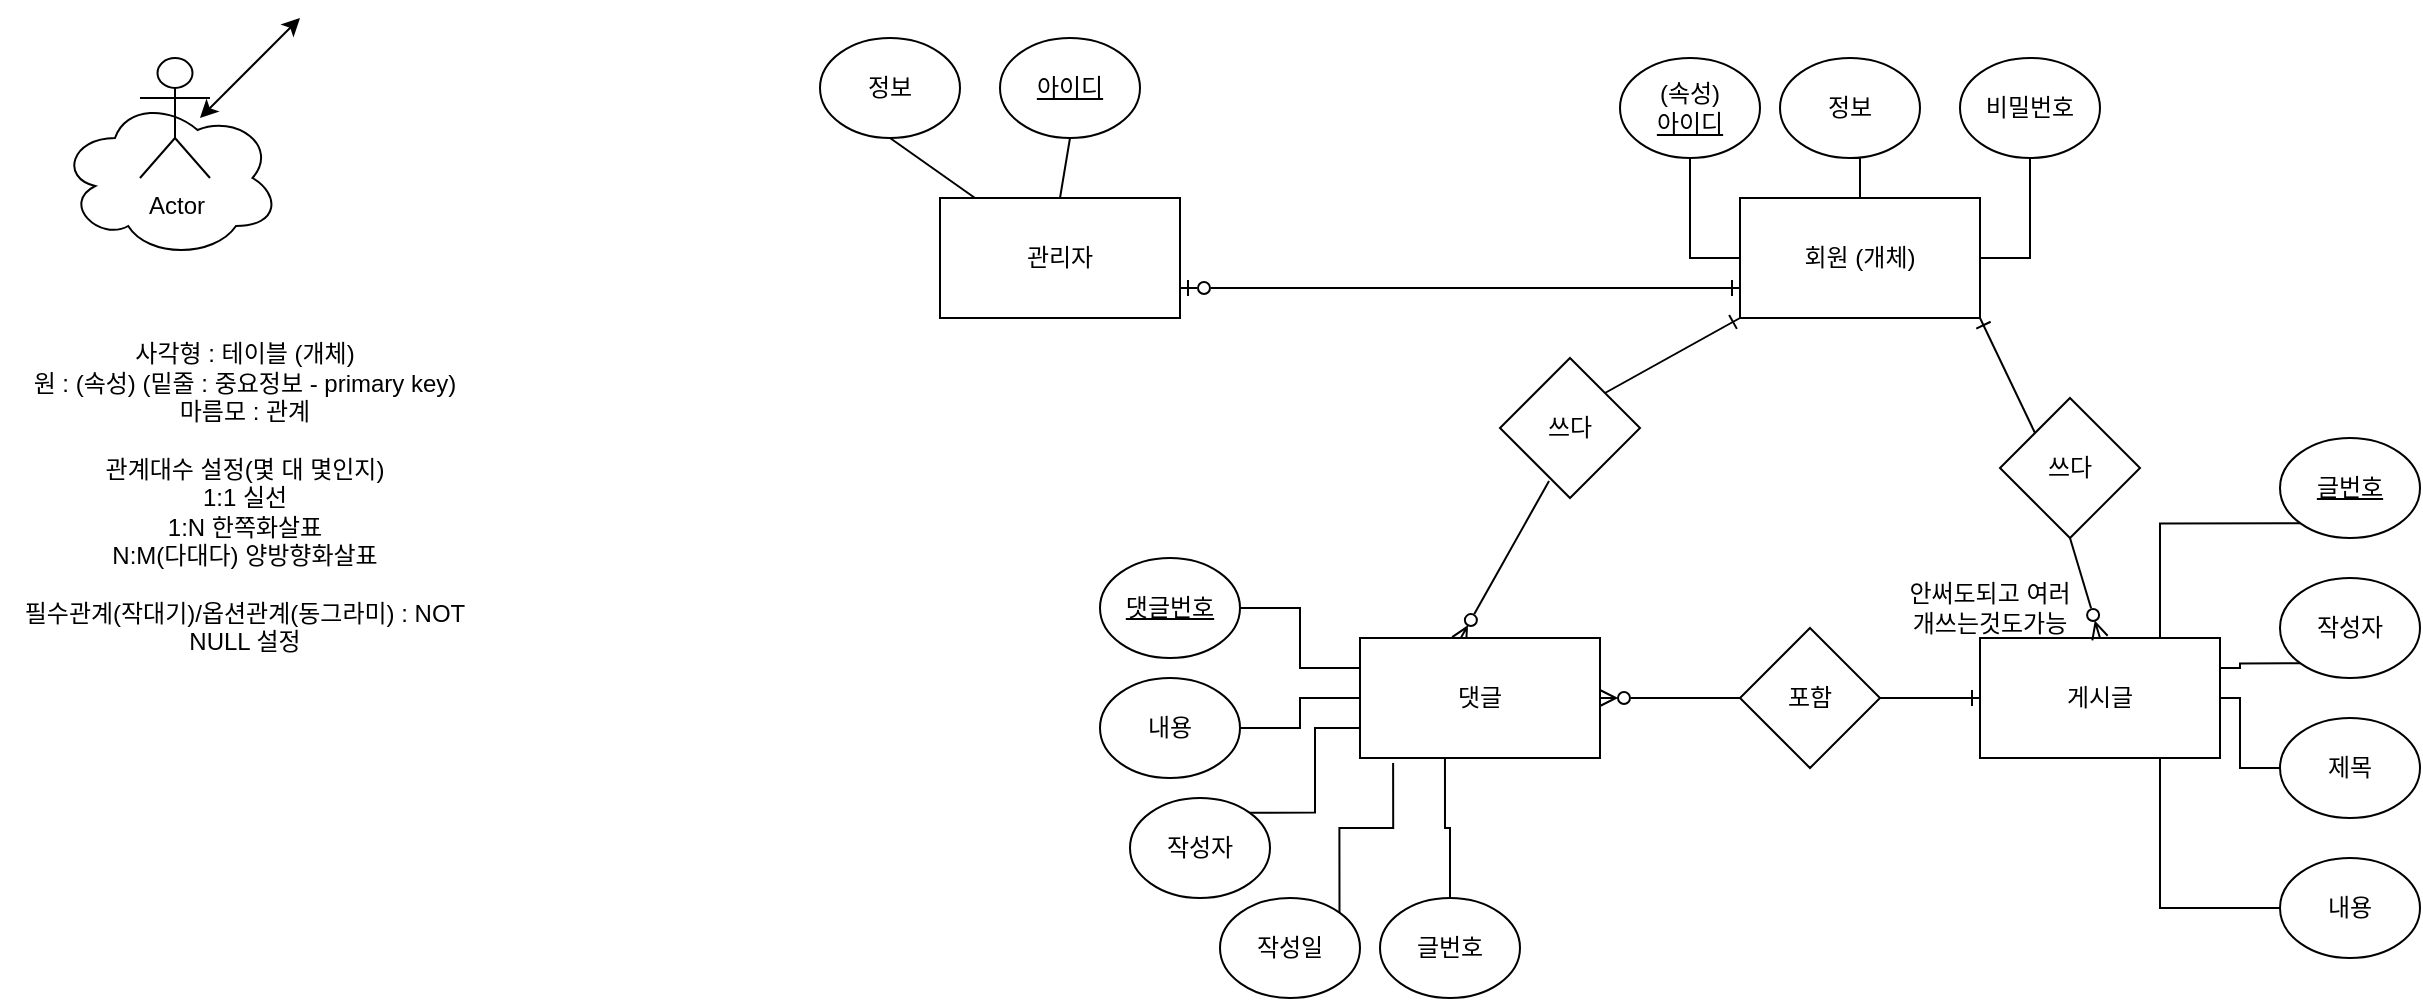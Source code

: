 <mxfile version="17.5.0" type="device"><diagram id="R2lEEEUBdFMjLlhIrx00" name="Page-1"><mxGraphModel dx="1796" dy="517" grid="1" gridSize="10" guides="1" tooltips="1" connect="1" arrows="1" fold="1" page="1" pageScale="1" pageWidth="850" pageHeight="1100" math="0" shadow="0" extFonts="Permanent Marker^https://fonts.googleapis.com/css?family=Permanent+Marker"><root><mxCell id="0"/><mxCell id="1" parent="0"/><mxCell id="eOmD691sqNt9YgCJaUar-1" value="" style="ellipse;shape=cloud;whiteSpace=wrap;html=1;" vertex="1" parent="1"><mxGeometry x="-360" y="50" width="110" height="80" as="geometry"/></mxCell><mxCell id="eOmD691sqNt9YgCJaUar-2" value="Actor" style="shape=umlActor;verticalLabelPosition=bottom;verticalAlign=top;html=1;outlineConnect=0;" vertex="1" parent="1"><mxGeometry x="-320" y="30" width="35" height="60" as="geometry"/></mxCell><mxCell id="eOmD691sqNt9YgCJaUar-3" value="" style="endArrow=classic;startArrow=classic;html=1;rounded=0;" edge="1" parent="1"><mxGeometry width="50" height="50" relative="1" as="geometry"><mxPoint x="-290" y="60" as="sourcePoint"/><mxPoint x="-240" y="10" as="targetPoint"/></mxGeometry></mxCell><mxCell id="eOmD691sqNt9YgCJaUar-4" value="회원 (개체)" style="rounded=0;whiteSpace=wrap;html=1;" vertex="1" parent="1"><mxGeometry x="480" y="100" width="120" height="60" as="geometry"/></mxCell><mxCell id="eOmD691sqNt9YgCJaUar-45" style="rounded=0;orthogonalLoop=1;jettySize=auto;html=1;exitX=0.35;exitY=0.879;exitDx=0;exitDy=0;entryX=0.413;entryY=0.025;entryDx=0;entryDy=0;entryPerimeter=0;startArrow=none;startFill=0;endArrow=ERzeroToMany;endFill=0;exitPerimeter=0;" edge="1" parent="1" source="eOmD691sqNt9YgCJaUar-5" target="eOmD691sqNt9YgCJaUar-7"><mxGeometry relative="1" as="geometry"/></mxCell><mxCell id="eOmD691sqNt9YgCJaUar-46" style="rounded=0;orthogonalLoop=1;jettySize=auto;html=1;exitX=1;exitY=0;exitDx=0;exitDy=0;entryX=0;entryY=1;entryDx=0;entryDy=0;startArrow=none;startFill=0;endArrow=ERone;endFill=0;strokeColor=default;" edge="1" parent="1" source="eOmD691sqNt9YgCJaUar-5" target="eOmD691sqNt9YgCJaUar-4"><mxGeometry relative="1" as="geometry"/></mxCell><mxCell id="eOmD691sqNt9YgCJaUar-5" value="쓰다" style="rhombus;whiteSpace=wrap;html=1;" vertex="1" parent="1"><mxGeometry x="360" y="180" width="70" height="70" as="geometry"/></mxCell><mxCell id="eOmD691sqNt9YgCJaUar-6" value="게시글" style="rounded=0;whiteSpace=wrap;html=1;" vertex="1" parent="1"><mxGeometry x="600" y="320" width="120" height="60" as="geometry"/></mxCell><mxCell id="eOmD691sqNt9YgCJaUar-7" value="댓글" style="rounded=0;whiteSpace=wrap;html=1;" vertex="1" parent="1"><mxGeometry x="290" y="320" width="120" height="60" as="geometry"/></mxCell><mxCell id="eOmD691sqNt9YgCJaUar-8" value="사각형 : 테이블 (개체)&lt;br&gt;원 : (속성) (밑줄 : 중요정보 - primary key)&lt;br&gt;마름모 : 관계&lt;br&gt;&lt;br&gt;관계대수 설정(몇 대 몇인지)&lt;br&gt;1:1 실선&lt;br&gt;1:N 한쪽화살표&lt;br&gt;N:M(다대다) 양방향화살표&lt;br&gt;&lt;br&gt;필수관계(작대기)/옵션관계(동그라미) : NOT NULL 설정" style="text;html=1;strokeColor=none;fillColor=none;align=center;verticalAlign=middle;whiteSpace=wrap;rounded=0;" vertex="1" parent="1"><mxGeometry x="-390" y="160" width="245" height="180" as="geometry"/></mxCell><mxCell id="eOmD691sqNt9YgCJaUar-16" style="edgeStyle=orthogonalEdgeStyle;rounded=0;orthogonalLoop=1;jettySize=auto;html=1;exitX=0.5;exitY=1;exitDx=0;exitDy=0;entryX=0;entryY=0.5;entryDx=0;entryDy=0;endArrow=none;endFill=0;" edge="1" parent="1" source="eOmD691sqNt9YgCJaUar-10" target="eOmD691sqNt9YgCJaUar-4"><mxGeometry relative="1" as="geometry"/></mxCell><mxCell id="eOmD691sqNt9YgCJaUar-10" value="(속성)&lt;br&gt;&lt;u&gt;아이디&lt;/u&gt;" style="ellipse;whiteSpace=wrap;html=1;" vertex="1" parent="1"><mxGeometry x="420" y="30" width="70" height="50" as="geometry"/></mxCell><mxCell id="eOmD691sqNt9YgCJaUar-14" style="edgeStyle=orthogonalEdgeStyle;rounded=0;orthogonalLoop=1;jettySize=auto;html=1;exitX=0.5;exitY=1;exitDx=0;exitDy=0;entryX=0.5;entryY=0;entryDx=0;entryDy=0;endArrow=none;endFill=0;" edge="1" parent="1" source="eOmD691sqNt9YgCJaUar-11" target="eOmD691sqNt9YgCJaUar-4"><mxGeometry relative="1" as="geometry"/></mxCell><mxCell id="eOmD691sqNt9YgCJaUar-11" value="정보" style="ellipse;whiteSpace=wrap;html=1;" vertex="1" parent="1"><mxGeometry x="500" y="30" width="70" height="50" as="geometry"/></mxCell><mxCell id="eOmD691sqNt9YgCJaUar-17" style="edgeStyle=orthogonalEdgeStyle;rounded=0;orthogonalLoop=1;jettySize=auto;html=1;exitX=0.5;exitY=1;exitDx=0;exitDy=0;entryX=1;entryY=0.5;entryDx=0;entryDy=0;startArrow=none;startFill=0;endArrow=none;endFill=0;" edge="1" parent="1" source="eOmD691sqNt9YgCJaUar-12" target="eOmD691sqNt9YgCJaUar-4"><mxGeometry relative="1" as="geometry"/></mxCell><mxCell id="eOmD691sqNt9YgCJaUar-12" value="비밀번호" style="ellipse;whiteSpace=wrap;html=1;" vertex="1" parent="1"><mxGeometry x="590" y="30" width="70" height="50" as="geometry"/></mxCell><mxCell id="eOmD691sqNt9YgCJaUar-23" style="edgeStyle=orthogonalEdgeStyle;rounded=0;orthogonalLoop=1;jettySize=auto;html=1;exitX=0;exitY=1;exitDx=0;exitDy=0;entryX=0.75;entryY=0;entryDx=0;entryDy=0;startArrow=none;startFill=0;endArrow=none;endFill=0;" edge="1" parent="1" source="eOmD691sqNt9YgCJaUar-19" target="eOmD691sqNt9YgCJaUar-6"><mxGeometry relative="1" as="geometry"/></mxCell><mxCell id="eOmD691sqNt9YgCJaUar-19" value="&lt;u&gt;글번호&lt;/u&gt;" style="ellipse;whiteSpace=wrap;html=1;" vertex="1" parent="1"><mxGeometry x="750" y="220" width="70" height="50" as="geometry"/></mxCell><mxCell id="eOmD691sqNt9YgCJaUar-28" style="edgeStyle=orthogonalEdgeStyle;rounded=0;orthogonalLoop=1;jettySize=auto;html=1;exitX=0;exitY=1;exitDx=0;exitDy=0;entryX=1;entryY=0.25;entryDx=0;entryDy=0;startArrow=none;startFill=0;endArrow=none;endFill=0;" edge="1" parent="1" source="eOmD691sqNt9YgCJaUar-20" target="eOmD691sqNt9YgCJaUar-6"><mxGeometry relative="1" as="geometry"/></mxCell><mxCell id="eOmD691sqNt9YgCJaUar-20" value="작성자" style="ellipse;whiteSpace=wrap;html=1;" vertex="1" parent="1"><mxGeometry x="750" y="290" width="70" height="50" as="geometry"/></mxCell><mxCell id="eOmD691sqNt9YgCJaUar-25" style="edgeStyle=orthogonalEdgeStyle;rounded=0;orthogonalLoop=1;jettySize=auto;html=1;exitX=0;exitY=0.5;exitDx=0;exitDy=0;entryX=1;entryY=0.5;entryDx=0;entryDy=0;startArrow=none;startFill=0;endArrow=none;endFill=0;" edge="1" parent="1" source="eOmD691sqNt9YgCJaUar-21" target="eOmD691sqNt9YgCJaUar-6"><mxGeometry relative="1" as="geometry"/></mxCell><mxCell id="eOmD691sqNt9YgCJaUar-21" value="제목" style="ellipse;whiteSpace=wrap;html=1;" vertex="1" parent="1"><mxGeometry x="750" y="360" width="70" height="50" as="geometry"/></mxCell><mxCell id="eOmD691sqNt9YgCJaUar-26" style="edgeStyle=orthogonalEdgeStyle;rounded=0;orthogonalLoop=1;jettySize=auto;html=1;exitX=0;exitY=0.5;exitDx=0;exitDy=0;entryX=0.75;entryY=1;entryDx=0;entryDy=0;startArrow=none;startFill=0;endArrow=none;endFill=0;" edge="1" parent="1" source="eOmD691sqNt9YgCJaUar-22" target="eOmD691sqNt9YgCJaUar-6"><mxGeometry relative="1" as="geometry"/></mxCell><mxCell id="eOmD691sqNt9YgCJaUar-22" value="내용" style="ellipse;whiteSpace=wrap;html=1;" vertex="1" parent="1"><mxGeometry x="750" y="430" width="70" height="50" as="geometry"/></mxCell><mxCell id="eOmD691sqNt9YgCJaUar-34" style="edgeStyle=orthogonalEdgeStyle;rounded=0;orthogonalLoop=1;jettySize=auto;html=1;exitX=1;exitY=0.5;exitDx=0;exitDy=0;entryX=0;entryY=0.25;entryDx=0;entryDy=0;startArrow=none;startFill=0;endArrow=none;endFill=0;" edge="1" parent="1" source="eOmD691sqNt9YgCJaUar-29" target="eOmD691sqNt9YgCJaUar-7"><mxGeometry relative="1" as="geometry"/></mxCell><mxCell id="eOmD691sqNt9YgCJaUar-29" value="&lt;u&gt;댓글번호&lt;/u&gt;" style="ellipse;whiteSpace=wrap;html=1;" vertex="1" parent="1"><mxGeometry x="160" y="280" width="70" height="50" as="geometry"/></mxCell><mxCell id="eOmD691sqNt9YgCJaUar-35" style="edgeStyle=orthogonalEdgeStyle;rounded=0;orthogonalLoop=1;jettySize=auto;html=1;exitX=1;exitY=0.5;exitDx=0;exitDy=0;entryX=0;entryY=0.5;entryDx=0;entryDy=0;startArrow=none;startFill=0;endArrow=none;endFill=0;" edge="1" parent="1" source="eOmD691sqNt9YgCJaUar-30" target="eOmD691sqNt9YgCJaUar-7"><mxGeometry relative="1" as="geometry"/></mxCell><mxCell id="eOmD691sqNt9YgCJaUar-30" value="내용" style="ellipse;whiteSpace=wrap;html=1;" vertex="1" parent="1"><mxGeometry x="160" y="340" width="70" height="50" as="geometry"/></mxCell><mxCell id="eOmD691sqNt9YgCJaUar-36" style="edgeStyle=orthogonalEdgeStyle;rounded=0;orthogonalLoop=1;jettySize=auto;html=1;exitX=1;exitY=0;exitDx=0;exitDy=0;entryX=0;entryY=0.75;entryDx=0;entryDy=0;startArrow=none;startFill=0;endArrow=none;endFill=0;" edge="1" parent="1" source="eOmD691sqNt9YgCJaUar-31" target="eOmD691sqNt9YgCJaUar-7"><mxGeometry relative="1" as="geometry"/></mxCell><mxCell id="eOmD691sqNt9YgCJaUar-31" value="작성자" style="ellipse;whiteSpace=wrap;html=1;" vertex="1" parent="1"><mxGeometry x="175" y="400" width="70" height="50" as="geometry"/></mxCell><mxCell id="eOmD691sqNt9YgCJaUar-37" style="edgeStyle=orthogonalEdgeStyle;rounded=0;orthogonalLoop=1;jettySize=auto;html=1;exitX=1;exitY=0;exitDx=0;exitDy=0;entryX=0.138;entryY=1.042;entryDx=0;entryDy=0;entryPerimeter=0;startArrow=none;startFill=0;endArrow=none;endFill=0;" edge="1" parent="1" source="eOmD691sqNt9YgCJaUar-32" target="eOmD691sqNt9YgCJaUar-7"><mxGeometry relative="1" as="geometry"/></mxCell><mxCell id="eOmD691sqNt9YgCJaUar-32" value="작성일" style="ellipse;whiteSpace=wrap;html=1;" vertex="1" parent="1"><mxGeometry x="220" y="450" width="70" height="50" as="geometry"/></mxCell><mxCell id="eOmD691sqNt9YgCJaUar-38" style="edgeStyle=orthogonalEdgeStyle;rounded=0;orthogonalLoop=1;jettySize=auto;html=1;exitX=0.5;exitY=0;exitDx=0;exitDy=0;entryX=0.354;entryY=0.992;entryDx=0;entryDy=0;entryPerimeter=0;startArrow=none;startFill=0;endArrow=none;endFill=0;" edge="1" parent="1" source="eOmD691sqNt9YgCJaUar-33" target="eOmD691sqNt9YgCJaUar-7"><mxGeometry relative="1" as="geometry"/></mxCell><mxCell id="eOmD691sqNt9YgCJaUar-33" value="글번호" style="ellipse;whiteSpace=wrap;html=1;" vertex="1" parent="1"><mxGeometry x="300" y="450" width="70" height="50" as="geometry"/></mxCell><mxCell id="eOmD691sqNt9YgCJaUar-41" style="rounded=0;orthogonalLoop=1;jettySize=auto;html=1;exitX=0;exitY=0;exitDx=0;exitDy=0;entryX=1;entryY=1;entryDx=0;entryDy=0;startArrow=none;startFill=0;endArrow=ERone;endFill=0;" edge="1" parent="1" source="eOmD691sqNt9YgCJaUar-39" target="eOmD691sqNt9YgCJaUar-4"><mxGeometry relative="1" as="geometry"/></mxCell><mxCell id="eOmD691sqNt9YgCJaUar-42" style="rounded=0;orthogonalLoop=1;jettySize=auto;html=1;exitX=0.5;exitY=1;exitDx=0;exitDy=0;entryX=0.5;entryY=0;entryDx=0;entryDy=0;startArrow=none;startFill=0;endArrow=ERzeroToMany;endFill=0;" edge="1" parent="1" source="eOmD691sqNt9YgCJaUar-39" target="eOmD691sqNt9YgCJaUar-6"><mxGeometry relative="1" as="geometry"/></mxCell><mxCell id="eOmD691sqNt9YgCJaUar-39" value="쓰다" style="rhombus;whiteSpace=wrap;html=1;" vertex="1" parent="1"><mxGeometry x="610" y="200" width="70" height="70" as="geometry"/></mxCell><mxCell id="eOmD691sqNt9YgCJaUar-43" style="edgeStyle=orthogonalEdgeStyle;rounded=0;orthogonalLoop=1;jettySize=auto;html=1;exitX=0;exitY=0.5;exitDx=0;exitDy=0;startArrow=none;startFill=0;endArrow=ERzeroToMany;endFill=0;" edge="1" parent="1" source="eOmD691sqNt9YgCJaUar-40" target="eOmD691sqNt9YgCJaUar-7"><mxGeometry relative="1" as="geometry"/></mxCell><mxCell id="eOmD691sqNt9YgCJaUar-44" style="edgeStyle=orthogonalEdgeStyle;rounded=0;orthogonalLoop=1;jettySize=auto;html=1;exitX=1;exitY=0.5;exitDx=0;exitDy=0;entryX=0;entryY=0.5;entryDx=0;entryDy=0;startArrow=none;startFill=0;endArrow=ERone;endFill=0;" edge="1" parent="1" source="eOmD691sqNt9YgCJaUar-40" target="eOmD691sqNt9YgCJaUar-6"><mxGeometry relative="1" as="geometry"/></mxCell><mxCell id="eOmD691sqNt9YgCJaUar-40" value="포함" style="rhombus;whiteSpace=wrap;html=1;" vertex="1" parent="1"><mxGeometry x="480" y="315" width="70" height="70" as="geometry"/></mxCell><mxCell id="eOmD691sqNt9YgCJaUar-47" value="안써도되고 여러개쓰는것도가능" style="text;html=1;strokeColor=none;fillColor=none;align=center;verticalAlign=middle;whiteSpace=wrap;rounded=0;" vertex="1" parent="1"><mxGeometry x="560" y="290" width="90" height="30" as="geometry"/></mxCell><mxCell id="eOmD691sqNt9YgCJaUar-53" style="edgeStyle=none;rounded=0;orthogonalLoop=1;jettySize=auto;html=1;exitX=1;exitY=0.75;exitDx=0;exitDy=0;startArrow=ERzeroToOne;startFill=0;endArrow=ERone;endFill=0;strokeColor=default;entryX=0;entryY=0.75;entryDx=0;entryDy=0;" edge="1" parent="1" source="eOmD691sqNt9YgCJaUar-48" target="eOmD691sqNt9YgCJaUar-4"><mxGeometry relative="1" as="geometry"><mxPoint x="480" y="130" as="targetPoint"/><Array as="points"/></mxGeometry></mxCell><mxCell id="eOmD691sqNt9YgCJaUar-48" value="관리자" style="rounded=0;whiteSpace=wrap;html=1;" vertex="1" parent="1"><mxGeometry x="80" y="100" width="120" height="60" as="geometry"/></mxCell><mxCell id="eOmD691sqNt9YgCJaUar-51" style="edgeStyle=none;rounded=0;orthogonalLoop=1;jettySize=auto;html=1;exitX=0.5;exitY=1;exitDx=0;exitDy=0;entryX=0.5;entryY=0;entryDx=0;entryDy=0;startArrow=none;startFill=0;endArrow=none;endFill=0;strokeColor=default;" edge="1" parent="1" source="eOmD691sqNt9YgCJaUar-49" target="eOmD691sqNt9YgCJaUar-48"><mxGeometry relative="1" as="geometry"/></mxCell><mxCell id="eOmD691sqNt9YgCJaUar-49" value="&lt;u&gt;아이디&lt;/u&gt;" style="ellipse;whiteSpace=wrap;html=1;" vertex="1" parent="1"><mxGeometry x="110" y="20" width="70" height="50" as="geometry"/></mxCell><mxCell id="eOmD691sqNt9YgCJaUar-52" style="edgeStyle=none;rounded=0;orthogonalLoop=1;jettySize=auto;html=1;exitX=0.5;exitY=1;exitDx=0;exitDy=0;startArrow=none;startFill=0;endArrow=none;endFill=0;strokeColor=default;" edge="1" parent="1" source="eOmD691sqNt9YgCJaUar-50" target="eOmD691sqNt9YgCJaUar-48"><mxGeometry relative="1" as="geometry"/></mxCell><mxCell id="eOmD691sqNt9YgCJaUar-50" value="정보" style="ellipse;whiteSpace=wrap;html=1;" vertex="1" parent="1"><mxGeometry x="20" y="20" width="70" height="50" as="geometry"/></mxCell></root></mxGraphModel></diagram></mxfile>